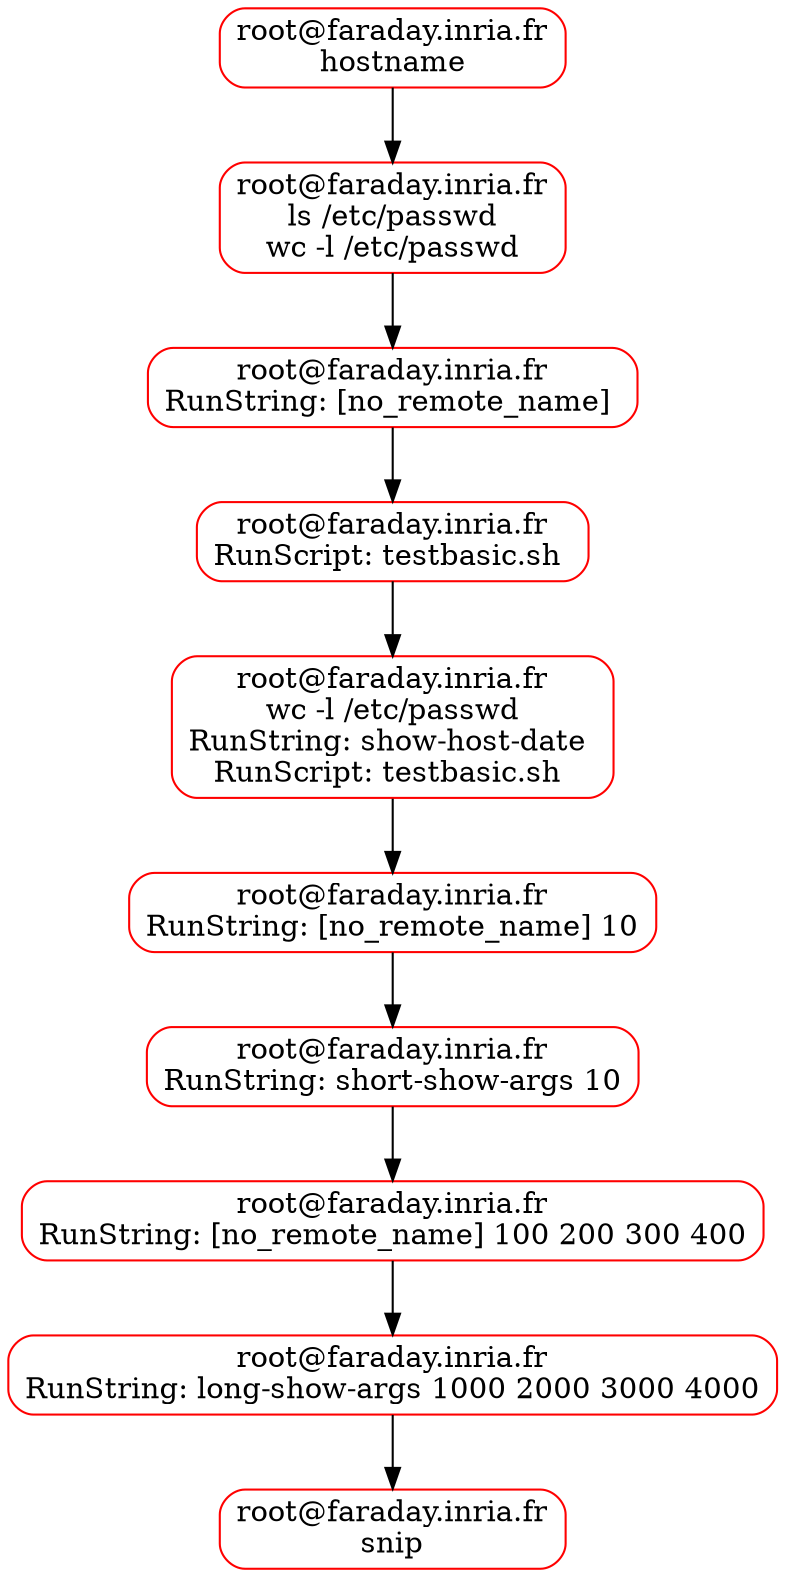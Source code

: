 digraph asynciojobs{
compound=true;
graph [];
1 [style="rounded",label="root@faraday.inria.fr
hostname",shape="box",color="red"]
2 [style="rounded",label="root@faraday.inria.fr
ls /etc/passwd
wc -l /etc/passwd",shape="box",color="red"]
1 -> 2;
3 [style="rounded",label="root@faraday.inria.fr
RunString: [no_remote_name] ",shape="box",color="red"]
2 -> 3;
4 [style="rounded",label="root@faraday.inria.fr
RunScript: testbasic.sh ",shape="box",color="red"]
3 -> 4;
5 [style="rounded",label="root@faraday.inria.fr
wc -l /etc/passwd
RunString: show-host-date 
RunScript: testbasic.sh ",shape="box",color="red"]
4 -> 5;
6 [style="rounded",label="root@faraday.inria.fr
RunString: [no_remote_name] 10",shape="box",color="red"]
5 -> 6;
7 [style="rounded",label="root@faraday.inria.fr
RunString: short-show-args 10",shape="box",color="red"]
6 -> 7;
8 [style="rounded",label="root@faraday.inria.fr
RunString: [no_remote_name] 100 200 300 400",shape="box",color="red"]
7 -> 8;
9 [style="rounded",label="root@faraday.inria.fr
RunString: long-show-args 1000 2000 3000 4000",shape="box",color="red"]
8 -> 9;
10 [style="rounded",label="root@faraday.inria.fr
snip",shape="box",color="red"]
9 -> 10;
}

